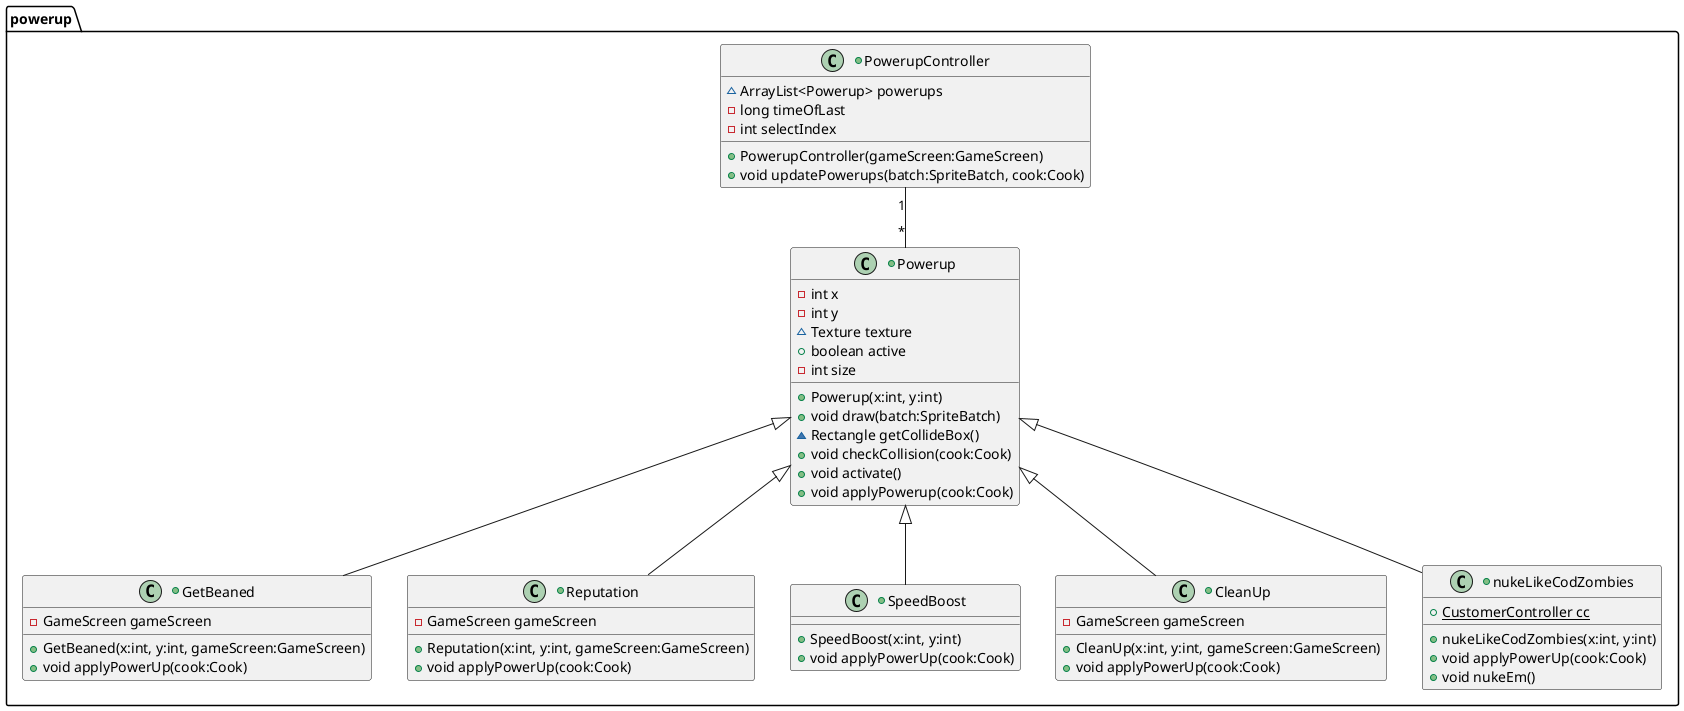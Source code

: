 @startuml
'https://plantuml.com/class-diagram

package "powerup"{

PowerupController "1" -- "*" Powerup

+class GetBeaned extends Powerup{
-GameScreen gameScreen
+GetBeaned(x:int, y:int, gameScreen:GameScreen)
+void applyPowerUp(cook:Cook)
}

+class Powerup{
-int x
-int y
~Texture texture
+boolean active
-int size
+Powerup(x:int, y:int)
+void draw(batch:SpriteBatch)
~Rectangle getCollideBox()
+void checkCollision(cook:Cook)
+void activate()
+void applyPowerup(cook:Cook)
}

+class PowerupController{
~ArrayList<Powerup> powerups
-long timeOfLast
-int selectIndex
+PowerupController(gameScreen:GameScreen)
+void updatePowerups(batch:SpriteBatch, cook:Cook)
}

+class Reputation extends Powerup{
-GameScreen gameScreen
+Reputation(x:int, y:int, gameScreen:GameScreen)
+void applyPowerUp(cook:Cook)
}

+class SpeedBoost extends Powerup{
+SpeedBoost(x:int, y:int)
+void applyPowerUp(cook:Cook)
}

+class CleanUp extends Powerup{
-GameScreen gameScreen
+CleanUp(x:int, y:int, gameScreen:GameScreen)
+void applyPowerUp(cook:Cook)
}

+class nukeLikeCodZombies extends Powerup{
+{static} CustomerController cc
+nukeLikeCodZombies(x:int, y:int)
+void applyPowerUp(cook:Cook)
+void nukeEm()
}

}
@enduml